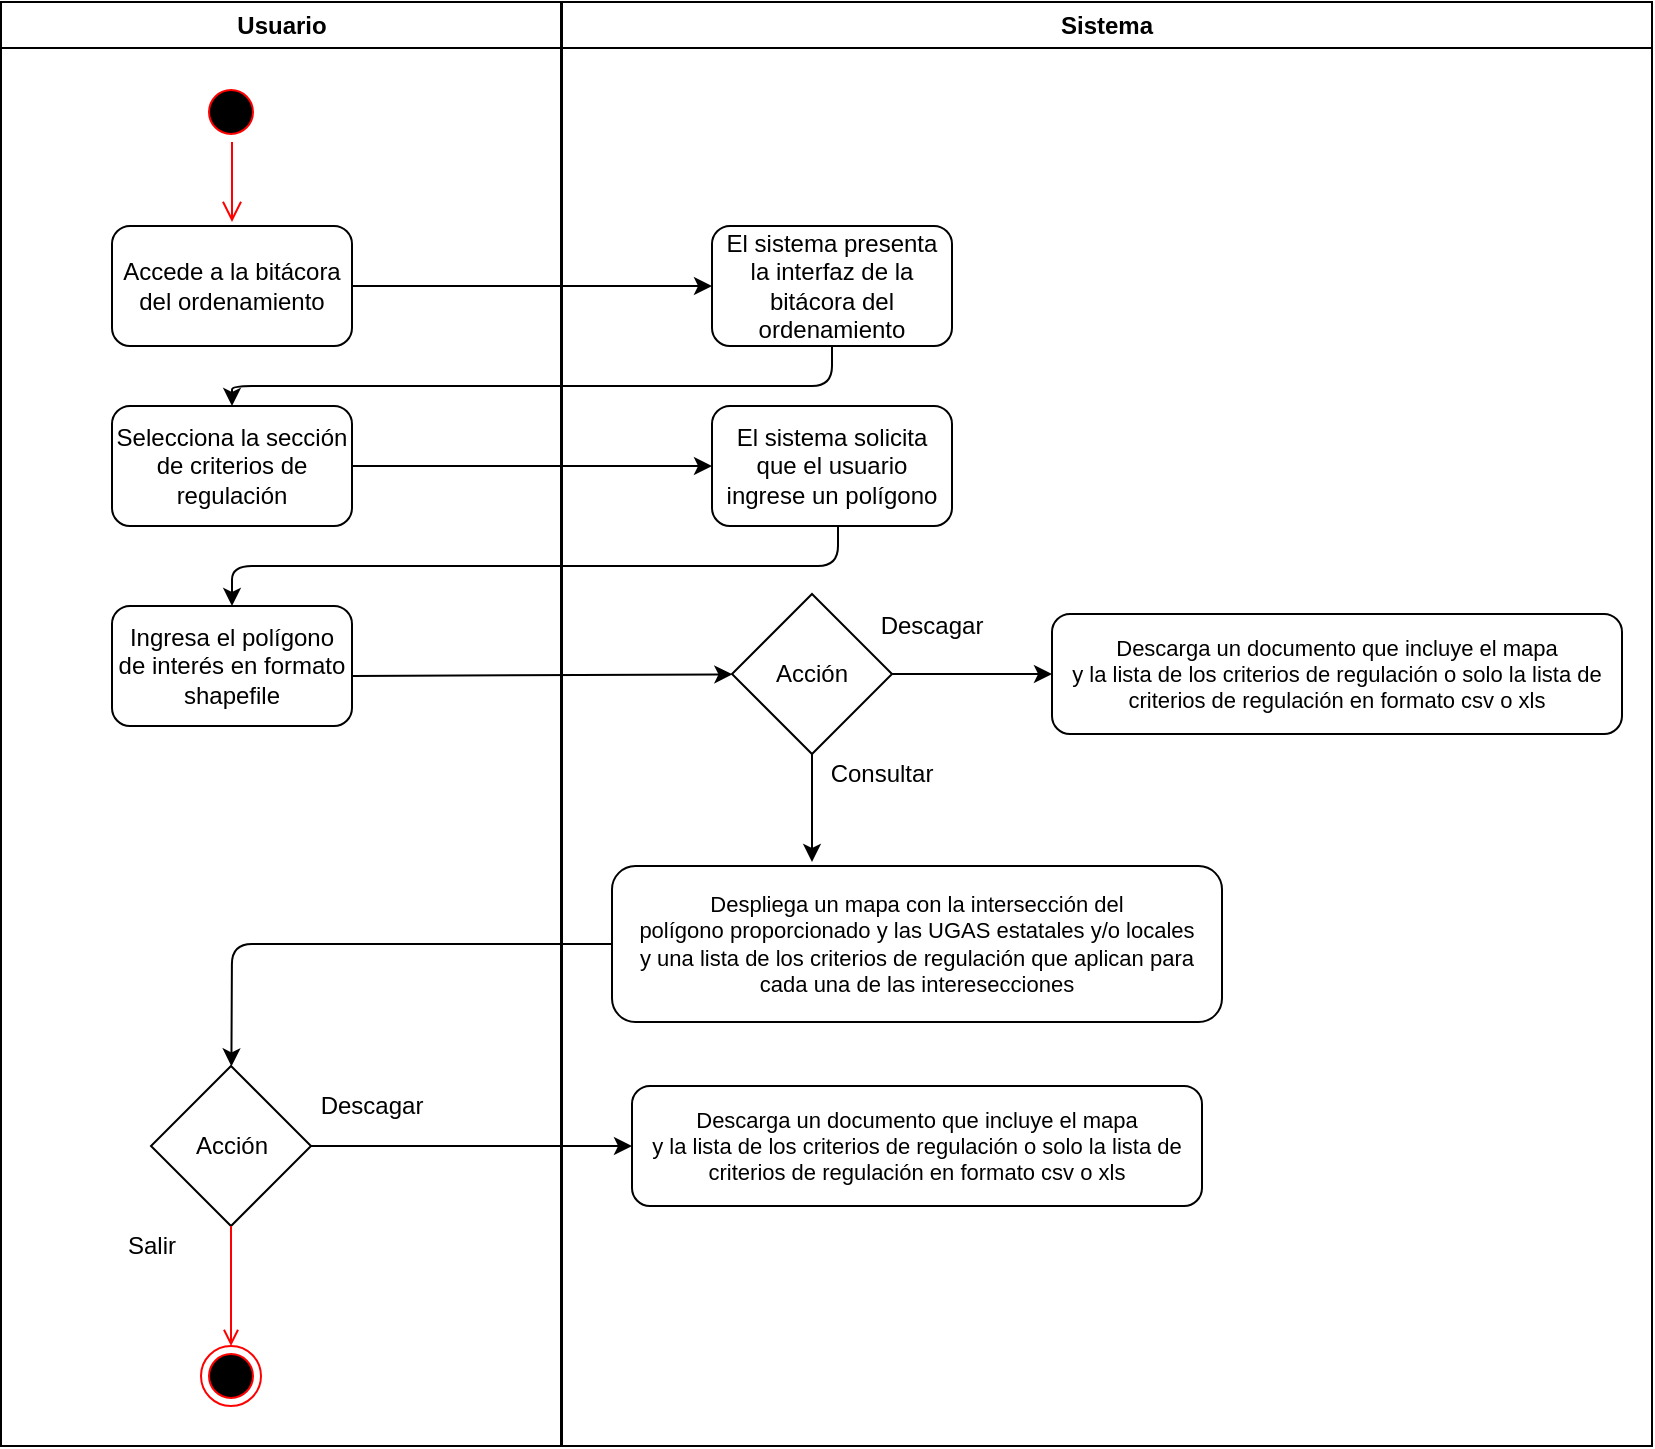 <mxfile version="13.2.4" type="device"><diagram name="Page-1" id="e7e014a7-5840-1c2e-5031-d8a46d1fe8dd"><mxGraphModel dx="1422" dy="825" grid="1" gridSize="10" guides="1" tooltips="1" connect="1" arrows="1" fold="1" page="1" pageScale="1" pageWidth="1169" pageHeight="826" background="#ffffff" math="0" shadow="0"><root><mxCell id="0"/><mxCell id="1" parent="0"/><mxCell id="2" value="Usuario" style="swimlane;whiteSpace=wrap;startSize=23;" parent="1" vertex="1"><mxGeometry x="164.5" y="128" width="280" height="722" as="geometry"/></mxCell><mxCell id="5" value="" style="ellipse;shape=startState;fillColor=#000000;strokeColor=#ff0000;" parent="2" vertex="1"><mxGeometry x="100" y="40" width="30" height="30" as="geometry"/></mxCell><mxCell id="6" value="" style="edgeStyle=elbowEdgeStyle;elbow=horizontal;verticalAlign=bottom;endArrow=open;endSize=8;strokeColor=#FF0000;endFill=1;rounded=0" parent="2" source="5" edge="1"><mxGeometry x="100" y="40" as="geometry"><mxPoint x="115.5" y="110" as="targetPoint"/></mxGeometry></mxCell><mxCell id="8flcP2smW-ajAyvl38Gh-41" value="Accede a la bitácora del ordenamiento" style="rounded=1;whiteSpace=wrap;html=1;" vertex="1" parent="2"><mxGeometry x="55.5" y="112" width="120" height="60" as="geometry"/></mxCell><mxCell id="8flcP2smW-ajAyvl38Gh-46" value="Selecciona la sección de criterios de regulación" style="rounded=1;whiteSpace=wrap;html=1;" vertex="1" parent="2"><mxGeometry x="55.5" y="202" width="120" height="60" as="geometry"/></mxCell><mxCell id="8flcP2smW-ajAyvl38Gh-52" value="&lt;div&gt;Ingresa el polígono de interés en formato&lt;/div&gt;&lt;div&gt;shapefile&lt;/div&gt;" style="rounded=1;whiteSpace=wrap;html=1;" vertex="1" parent="2"><mxGeometry x="55.5" y="302" width="120" height="60" as="geometry"/></mxCell><mxCell id="8flcP2smW-ajAyvl38Gh-63" value="Acción" style="rhombus;whiteSpace=wrap;html=1;" vertex="1" parent="2"><mxGeometry x="75" y="532" width="80" height="80" as="geometry"/></mxCell><mxCell id="38" value="" style="ellipse;shape=endState;fillColor=#000000;strokeColor=#ff0000" parent="2" vertex="1"><mxGeometry x="100" y="672" width="30" height="30" as="geometry"/></mxCell><mxCell id="39" value="" style="endArrow=open;strokeColor=#FF0000;endFill=1;rounded=0" parent="2" source="8flcP2smW-ajAyvl38Gh-63" target="38" edge="1"><mxGeometry relative="1" as="geometry"><mxPoint x="430.5" y="562" as="sourcePoint"/></mxGeometry></mxCell><mxCell id="8flcP2smW-ajAyvl38Gh-65" value="Salir" style="text;html=1;strokeColor=none;fillColor=none;align=center;verticalAlign=middle;whiteSpace=wrap;rounded=0;" vertex="1" parent="2"><mxGeometry x="55.5" y="612" width="40" height="20" as="geometry"/></mxCell><mxCell id="8flcP2smW-ajAyvl38Gh-70" value="Descagar" style="text;html=1;strokeColor=none;fillColor=none;align=center;verticalAlign=middle;whiteSpace=wrap;rounded=0;" vertex="1" parent="2"><mxGeometry x="165.5" y="542" width="40" height="20" as="geometry"/></mxCell><mxCell id="4" value="Sistema" style="swimlane;whiteSpace=wrap;startSize=23;" parent="1" vertex="1"><mxGeometry x="445" y="128" width="545" height="722" as="geometry"/></mxCell><mxCell id="8flcP2smW-ajAyvl38Gh-42" value="El sistema presenta la interfaz de la bitácora del ordenamiento" style="rounded=1;whiteSpace=wrap;html=1;" vertex="1" parent="4"><mxGeometry x="75" y="112" width="120" height="60" as="geometry"/></mxCell><mxCell id="8flcP2smW-ajAyvl38Gh-50" value="El sistema solicita que el usuario ingrese un polígono" style="rounded=1;whiteSpace=wrap;html=1;" vertex="1" parent="4"><mxGeometry x="75" y="202" width="120" height="60" as="geometry"/></mxCell><mxCell id="8flcP2smW-ajAyvl38Gh-53" value="" style="endArrow=classic;html=1;entryX=0.5;entryY=0;entryDx=0;entryDy=0;" edge="1" parent="4" target="8flcP2smW-ajAyvl38Gh-52"><mxGeometry width="50" height="50" relative="1" as="geometry"><mxPoint x="138" y="262" as="sourcePoint"/><mxPoint x="-475" y="282" as="targetPoint"/><Array as="points"><mxPoint x="138" y="282"/><mxPoint x="-165" y="282"/></Array></mxGeometry></mxCell><mxCell id="8flcP2smW-ajAyvl38Gh-55" value="Acción" style="rhombus;whiteSpace=wrap;html=1;" vertex="1" parent="4"><mxGeometry x="85" y="296" width="80" height="80" as="geometry"/></mxCell><mxCell id="8flcP2smW-ajAyvl38Gh-58" value="Descagar" style="text;html=1;strokeColor=none;fillColor=none;align=center;verticalAlign=middle;whiteSpace=wrap;rounded=0;" vertex="1" parent="4"><mxGeometry x="165" y="302" width="40" height="20" as="geometry"/></mxCell><mxCell id="8flcP2smW-ajAyvl38Gh-59" value="&lt;div style=&quot;font-size: 11px&quot;&gt;&lt;font style=&quot;font-size: 11px&quot;&gt;Descarga un documento que incluye el mapa&lt;/font&gt;&lt;/div&gt;&lt;div style=&quot;font-size: 11px&quot;&gt;&lt;font style=&quot;font-size: 11px&quot;&gt;y la lista de los criterios de regulación o solo la lista de&lt;/font&gt;&lt;/div&gt;&lt;div style=&quot;font-size: 11px&quot;&gt;&lt;font style=&quot;font-size: 11px&quot;&gt;criterios de regulación en formato csv o xls&lt;/font&gt;&lt;/div&gt;" style="rounded=1;whiteSpace=wrap;html=1;" vertex="1" parent="4"><mxGeometry x="245" y="306" width="285" height="60" as="geometry"/></mxCell><mxCell id="8flcP2smW-ajAyvl38Gh-60" value="&lt;div style=&quot;font-size: 11px&quot;&gt;&lt;font style=&quot;font-size: 11px&quot;&gt;Despliega un mapa con la intersección del&lt;/font&gt;&lt;/div&gt;&lt;div style=&quot;font-size: 11px&quot;&gt;&lt;font style=&quot;font-size: 11px&quot;&gt;polígono proporcionado y las UGAS estatales y/o locales&lt;/font&gt;&lt;/div&gt;&lt;div style=&quot;font-size: 11px&quot;&gt;&lt;font style=&quot;font-size: 11px&quot;&gt;y una lista de los criterios de regulación que aplican para&lt;/font&gt;&lt;/div&gt;&lt;div style=&quot;font-size: 11px&quot;&gt;&lt;font style=&quot;font-size: 11px&quot;&gt;cada una de las interesecciones&lt;/font&gt;&lt;/div&gt;" style="rounded=1;whiteSpace=wrap;html=1;align=center;" vertex="1" parent="4"><mxGeometry x="25" y="432" width="305" height="78" as="geometry"/></mxCell><mxCell id="8flcP2smW-ajAyvl38Gh-61" value="" style="endArrow=classic;html=1;exitX=0.5;exitY=1;exitDx=0;exitDy=0;" edge="1" parent="4" source="8flcP2smW-ajAyvl38Gh-55"><mxGeometry width="50" height="50" relative="1" as="geometry"><mxPoint x="115" y="332" as="sourcePoint"/><mxPoint x="125" y="430" as="targetPoint"/></mxGeometry></mxCell><mxCell id="8flcP2smW-ajAyvl38Gh-62" value="Consultar" style="text;html=1;strokeColor=none;fillColor=none;align=center;verticalAlign=middle;whiteSpace=wrap;rounded=0;" vertex="1" parent="4"><mxGeometry x="140" y="376" width="40" height="20" as="geometry"/></mxCell><mxCell id="8flcP2smW-ajAyvl38Gh-69" value="&lt;div style=&quot;font-size: 11px&quot;&gt;&lt;font style=&quot;font-size: 11px&quot;&gt;Descarga un documento que incluye el mapa&lt;/font&gt;&lt;/div&gt;&lt;div style=&quot;font-size: 11px&quot;&gt;&lt;font style=&quot;font-size: 11px&quot;&gt;y la lista de los criterios de regulación o solo la lista de&lt;/font&gt;&lt;/div&gt;&lt;div style=&quot;font-size: 11px&quot;&gt;&lt;font style=&quot;font-size: 11px&quot;&gt;criterios de regulación en formato csv o xls&lt;/font&gt;&lt;/div&gt;" style="rounded=1;whiteSpace=wrap;html=1;" vertex="1" parent="4"><mxGeometry x="35" y="542" width="285" height="60" as="geometry"/></mxCell><mxCell id="8flcP2smW-ajAyvl38Gh-45" value="" style="endArrow=classic;html=1;exitX=1;exitY=0.5;exitDx=0;exitDy=0;entryX=0;entryY=0.5;entryDx=0;entryDy=0;" edge="1" parent="1" source="8flcP2smW-ajAyvl38Gh-41" target="8flcP2smW-ajAyvl38Gh-42"><mxGeometry width="50" height="50" relative="1" as="geometry"><mxPoint x="560" y="450" as="sourcePoint"/><mxPoint x="610" y="400" as="targetPoint"/></mxGeometry></mxCell><mxCell id="8flcP2smW-ajAyvl38Gh-47" value="" style="endArrow=classic;html=1;exitX=0.5;exitY=1;exitDx=0;exitDy=0;entryX=0.5;entryY=0;entryDx=0;entryDy=0;" edge="1" parent="1" source="8flcP2smW-ajAyvl38Gh-42" target="8flcP2smW-ajAyvl38Gh-46"><mxGeometry width="50" height="50" relative="1" as="geometry"><mxPoint x="560" y="450" as="sourcePoint"/><mxPoint x="-20" y="320" as="targetPoint"/><Array as="points"><mxPoint x="580" y="320"/><mxPoint x="280" y="320"/></Array></mxGeometry></mxCell><mxCell id="8flcP2smW-ajAyvl38Gh-51" value="" style="endArrow=classic;html=1;exitX=1;exitY=0.5;exitDx=0;exitDy=0;entryX=0;entryY=0.5;entryDx=0;entryDy=0;" edge="1" parent="1" source="8flcP2smW-ajAyvl38Gh-46" target="8flcP2smW-ajAyvl38Gh-50"><mxGeometry width="50" height="50" relative="1" as="geometry"><mxPoint x="560" y="450" as="sourcePoint"/><mxPoint x="610" y="400" as="targetPoint"/></mxGeometry></mxCell><mxCell id="8flcP2smW-ajAyvl38Gh-56" value="" style="endArrow=classic;html=1;" edge="1" parent="1" target="8flcP2smW-ajAyvl38Gh-55"><mxGeometry width="50" height="50" relative="1" as="geometry"><mxPoint x="340" y="465" as="sourcePoint"/><mxPoint x="610" y="410" as="targetPoint"/></mxGeometry></mxCell><mxCell id="8flcP2smW-ajAyvl38Gh-57" value="" style="endArrow=classic;html=1;exitX=1;exitY=0.5;exitDx=0;exitDy=0;" edge="1" parent="1" source="8flcP2smW-ajAyvl38Gh-55"><mxGeometry width="50" height="50" relative="1" as="geometry"><mxPoint x="560" y="460" as="sourcePoint"/><mxPoint x="690" y="464" as="targetPoint"/></mxGeometry></mxCell><mxCell id="8flcP2smW-ajAyvl38Gh-64" value="" style="endArrow=classic;html=1;exitX=0;exitY=0.5;exitDx=0;exitDy=0;" edge="1" parent="1" source="8flcP2smW-ajAyvl38Gh-60" target="8flcP2smW-ajAyvl38Gh-63"><mxGeometry width="50" height="50" relative="1" as="geometry"><mxPoint x="560" y="480" as="sourcePoint"/><mxPoint x="90" y="599" as="targetPoint"/><Array as="points"><mxPoint x="280" y="599"/></Array></mxGeometry></mxCell><mxCell id="8flcP2smW-ajAyvl38Gh-68" value="" style="endArrow=classic;html=1;exitX=1;exitY=0.5;exitDx=0;exitDy=0;entryX=0;entryY=0.5;entryDx=0;entryDy=0;" edge="1" parent="1" source="8flcP2smW-ajAyvl38Gh-63" target="8flcP2smW-ajAyvl38Gh-69"><mxGeometry width="50" height="50" relative="1" as="geometry"><mxPoint x="370" y="704" as="sourcePoint"/><mxPoint x="490" y="700" as="targetPoint"/></mxGeometry></mxCell></root></mxGraphModel></diagram></mxfile>